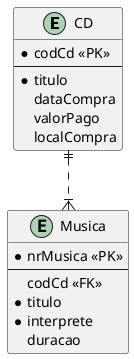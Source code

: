 @startuml
entity "CD" as CD {
    *codCd <<PK>>
    --
    *titulo
    dataCompra
    valorPago
    localCompra
}

entity "Musica" as Musica {
    *nrMusica <<PK>>
    --
    codCd <<FK>>
    *titulo
    *interprete
    duracao
}

CD ||..|{ Musica
@enduml